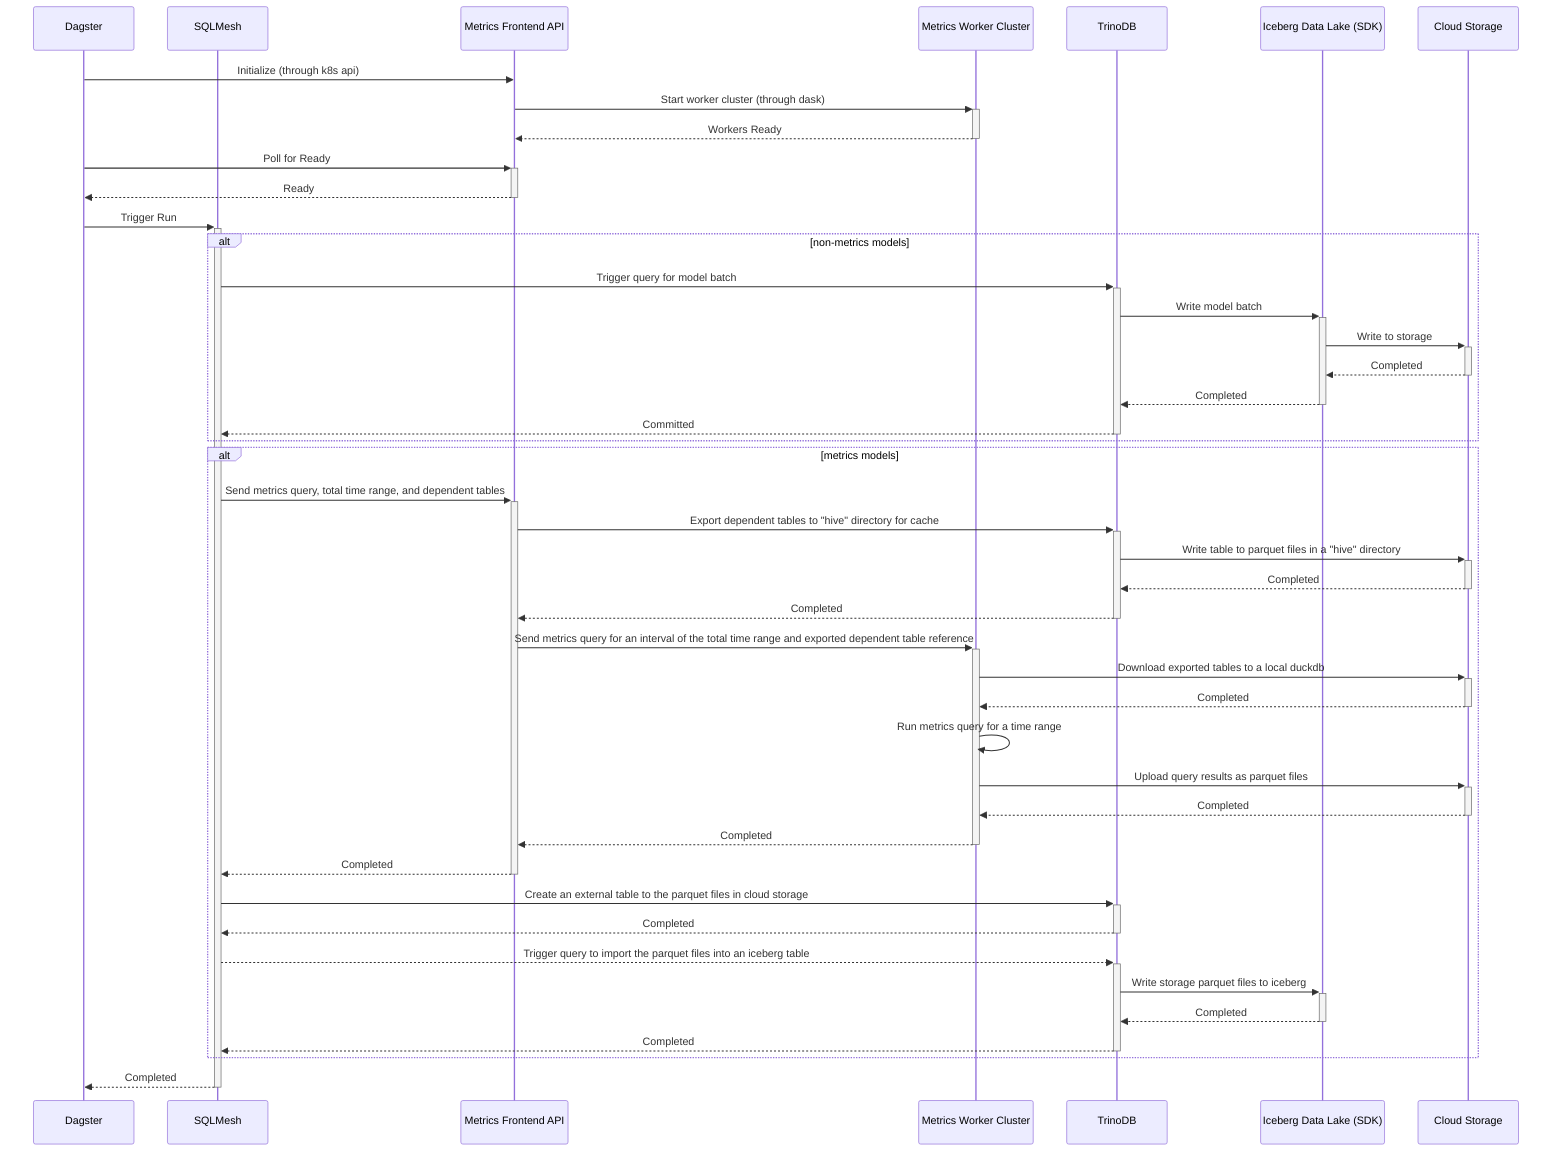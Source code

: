 sequenceDiagram
    participant dagster as Dagster
    participant sqlmesh as SQLMesh
    participant m_api as Metrics Frontend API
    participant m_cluster as Metrics Worker Cluster
    participant trino as TrinoDB
    participant iceberg as Iceberg Data Lake (SDK)
    participant storage as Cloud Storage

    dagster->>m_api: Initialize (through k8s api)
    m_api->>+m_cluster: Start worker cluster (through dask)
    m_cluster-->>-m_api: Workers Ready
    dagster->>+m_api: Poll for Ready
    m_api-->>-dagster: Ready

    dagster->>+sqlmesh: Trigger Run
    alt non-metrics models
        sqlmesh->>+trino: Trigger query for model batch
        trino->>+iceberg: Write model batch
        iceberg->>+storage: Write to storage
        storage-->>-iceberg: Completed
        iceberg-->>-trino: Completed
        trino-->>-sqlmesh: Committed
    end
    alt metrics models
        sqlmesh->>+m_api: Send metrics query, total time range, and dependent tables
        m_api->>+trino: Export dependent tables to "hive" directory for cache
        trino->>+storage: Write table to parquet files in a "hive" directory
        storage-->>-trino: Completed
        trino-->>-m_api: Completed

        m_api->>+m_cluster: Send metrics query for an interval of the total time range and exported dependent table reference
        m_cluster->>+storage: Download exported tables to a local duckdb
        storage-->>-m_cluster: Completed
        m_cluster->>m_cluster: Run metrics query for a time range
        m_cluster->>+storage: Upload query results as parquet files
        storage-->>-m_cluster: Completed
        m_cluster-->>-m_api: Completed
        m_api-->>-sqlmesh: Completed
        sqlmesh->>+trino: Create an external table to the parquet files in cloud storage
        trino-->>-sqlmesh: Completed
        sqlmesh-->>+trino: Trigger query to import the parquet files into an iceberg table
        trino->>+iceberg: Write storage parquet files to iceberg
        iceberg-->>-trino: Completed
        trino-->>-sqlmesh: Completed
    end
    sqlmesh-->>-dagster: Completed